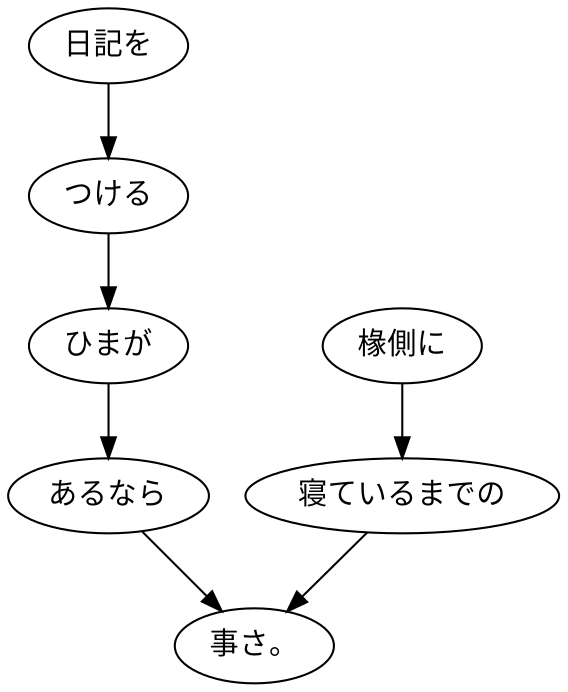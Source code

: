 digraph graph495 {
	node0 [label="日記を"];
	node1 [label="つける"];
	node2 [label="ひまが"];
	node3 [label="あるなら"];
	node4 [label="椽側に"];
	node5 [label="寝ているまでの"];
	node6 [label="事さ。"];
	node0 -> node1;
	node1 -> node2;
	node2 -> node3;
	node3 -> node6;
	node4 -> node5;
	node5 -> node6;
}
